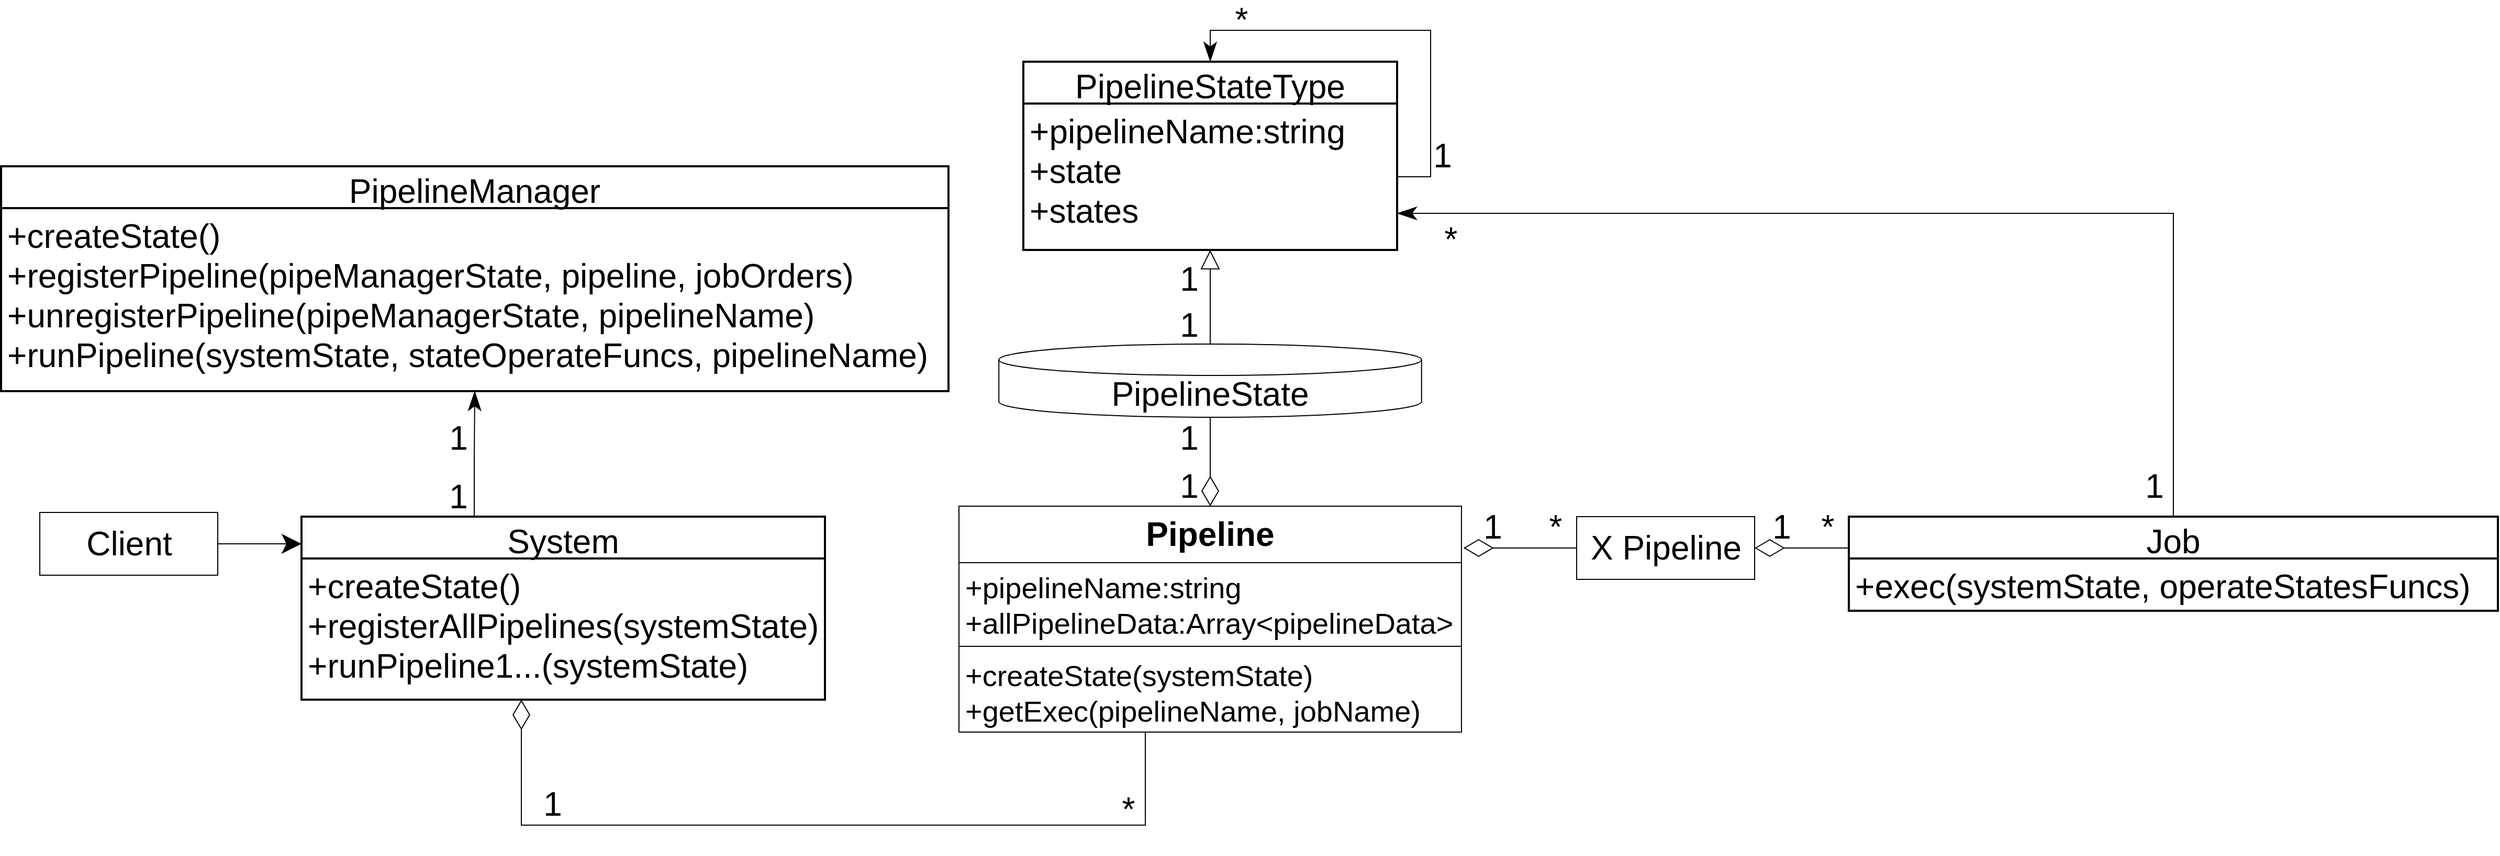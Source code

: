 <mxfile version="14.6.13" type="device"><diagram id="SdKAeuxboLakCr2Ia-L-" name="第 1 页"><mxGraphModel dx="2670" dy="2589" grid="1" gridSize="10" guides="1" tooltips="1" connect="1" arrows="1" fold="1" page="1" pageScale="1" pageWidth="827" pageHeight="1169" math="0" shadow="0"><root><mxCell id="0"/><mxCell id="1" parent="0"/><mxCell id="YkpAB-vfGUYQzHHeFM_L-6" style="edgeStyle=orthogonalEdgeStyle;rounded=0;orthogonalLoop=1;jettySize=auto;html=1;endArrow=none;endFill=0;startSize=26;endSize=26;startArrow=diamondThin;startFill=0;exitX=1.004;exitY=0.185;exitDx=0;exitDy=0;exitPerimeter=0;" parent="1" source="YkpAB-vfGUYQzHHeFM_L-51" edge="1"><mxGeometry relative="1" as="geometry"><mxPoint x="1138" y="195" as="sourcePoint"/><mxPoint x="1258" y="195" as="targetPoint"/></mxGeometry></mxCell><mxCell id="YkpAB-vfGUYQzHHeFM_L-75" style="edgeStyle=orthogonalEdgeStyle;rounded=0;orthogonalLoop=1;jettySize=auto;html=1;entryX=1;entryY=0.75;entryDx=0;entryDy=0;fontSize=28;endArrow=classicThin;endFill=1;startSize=16;endSize=16;exitX=0.5;exitY=0;exitDx=0;exitDy=0;" parent="1" source="YkpAB-vfGUYQzHHeFM_L-9" target="YkpAB-vfGUYQzHHeFM_L-72" edge="1"><mxGeometry relative="1" as="geometry"/></mxCell><mxCell id="YkpAB-vfGUYQzHHeFM_L-9" value="Job" style="swimlane;childLayout=stackLayout;horizontal=1;startSize=40;horizontalStack=0;rounded=0;fontSize=32;fontStyle=0;strokeWidth=2;resizeParent=0;resizeLast=1;shadow=0;dashed=0;align=center;" parent="1" vertex="1"><mxGeometry x="1518" y="165" width="620" height="90" as="geometry"/></mxCell><mxCell id="YkpAB-vfGUYQzHHeFM_L-10" value="+exec(systemState, operateStatesFuncs)" style="align=left;strokeColor=none;fillColor=none;spacingLeft=4;fontSize=32;verticalAlign=top;resizable=0;rotatable=0;part=1;" parent="YkpAB-vfGUYQzHHeFM_L-9" vertex="1"><mxGeometry y="40" width="620" height="50" as="geometry"/></mxCell><mxCell id="YkpAB-vfGUYQzHHeFM_L-14" value="PipelineManager" style="swimlane;childLayout=stackLayout;horizontal=1;startSize=40;horizontalStack=0;rounded=0;fontSize=32;fontStyle=0;strokeWidth=2;resizeParent=0;resizeLast=1;shadow=0;dashed=0;align=center;" parent="1" vertex="1"><mxGeometry x="-247" y="-170" width="905" height="215" as="geometry"/></mxCell><mxCell id="YkpAB-vfGUYQzHHeFM_L-15" value="+createState()&#10;+registerPipeline(pipeManagerState, pipeline, jobOrders)&#10;+unregisterPipeline(pipeManagerState, pipelineName)&#10;+runPipeline(systemState, stateOperateFuncs, pipelineName)" style="align=left;strokeColor=none;fillColor=none;spacingLeft=4;fontSize=32;verticalAlign=top;resizable=0;rotatable=0;part=1;" parent="YkpAB-vfGUYQzHHeFM_L-14" vertex="1"><mxGeometry y="40" width="905" height="175" as="geometry"/></mxCell><mxCell id="YkpAB-vfGUYQzHHeFM_L-20" value="&lt;font style=&quot;font-size: 32px&quot;&gt;1&lt;/font&gt;" style="text;html=1;strokeColor=none;fillColor=none;align=center;verticalAlign=middle;whiteSpace=wrap;rounded=0;" parent="1" vertex="1"><mxGeometry x="1158.0" y="165" width="40" height="20" as="geometry"/></mxCell><mxCell id="YkpAB-vfGUYQzHHeFM_L-21" value="&lt;font style=&quot;font-size: 32px&quot;&gt;*&lt;/font&gt;" style="text;html=1;strokeColor=none;fillColor=none;align=center;verticalAlign=middle;whiteSpace=wrap;rounded=0;" parent="1" vertex="1"><mxGeometry x="1218.0" y="165" width="40" height="20" as="geometry"/></mxCell><mxCell id="qTLOZulCFX05dbEinUKC-3" style="edgeStyle=orthogonalEdgeStyle;rounded=0;orthogonalLoop=1;jettySize=auto;html=1;startArrow=diamondThin;startFill=0;endArrow=none;endFill=0;endSize=26;startSize=26;" parent="1" source="YkpAB-vfGUYQzHHeFM_L-51" edge="1"><mxGeometry relative="1" as="geometry"><mxPoint x="908" y="70" as="targetPoint"/></mxGeometry></mxCell><mxCell id="YkpAB-vfGUYQzHHeFM_L-51" value="Pipeline" style="swimlane;fontStyle=1;align=center;verticalAlign=top;childLayout=stackLayout;horizontal=1;startSize=54;horizontalStack=0;resizeParent=1;resizeParentMax=0;resizeLast=0;collapsible=1;marginBottom=0;fontSize=32;" parent="1" vertex="1"><mxGeometry x="668" y="155" width="480" height="216" as="geometry"/></mxCell><mxCell id="YkpAB-vfGUYQzHHeFM_L-52" value="+pipelineName:string&#10;+allPipelineData:Array&lt;pipelineData&gt;" style="text;strokeColor=none;fillColor=none;align=left;verticalAlign=top;spacingLeft=4;spacingRight=4;overflow=hidden;rotatable=0;points=[[0,0.5],[1,0.5]];portConstraint=eastwest;fontSize=28;" parent="YkpAB-vfGUYQzHHeFM_L-51" vertex="1"><mxGeometry y="54" width="480" height="76" as="geometry"/></mxCell><mxCell id="YkpAB-vfGUYQzHHeFM_L-53" value="" style="line;strokeWidth=1;fillColor=none;align=left;verticalAlign=middle;spacingTop=-1;spacingLeft=3;spacingRight=3;rotatable=0;labelPosition=right;points=[];portConstraint=eastwest;" parent="YkpAB-vfGUYQzHHeFM_L-51" vertex="1"><mxGeometry y="130" width="480" height="8" as="geometry"/></mxCell><mxCell id="YkpAB-vfGUYQzHHeFM_L-54" value="+createState(systemState)&#10;+getExec(pipelineName, jobName)" style="text;strokeColor=none;fillColor=none;align=left;verticalAlign=top;spacingLeft=4;spacingRight=4;overflow=hidden;rotatable=0;points=[[0,0.5],[1,0.5]];portConstraint=eastwest;fontSize=28;" parent="YkpAB-vfGUYQzHHeFM_L-51" vertex="1"><mxGeometry y="138" width="480" height="78" as="geometry"/></mxCell><mxCell id="YkpAB-vfGUYQzHHeFM_L-85" style="edgeStyle=orthogonalEdgeStyle;rounded=0;orthogonalLoop=1;jettySize=auto;html=1;entryX=0.5;entryY=1;entryDx=0;entryDy=0;fontSize=28;endArrow=classicThin;endFill=1;startSize=16;endSize=16;exitX=0.33;exitY=0.003;exitDx=0;exitDy=0;exitPerimeter=0;" parent="1" source="YkpAB-vfGUYQzHHeFM_L-61" target="YkpAB-vfGUYQzHHeFM_L-15" edge="1"><mxGeometry relative="1" as="geometry"><mxPoint x="220" y="150" as="sourcePoint"/><Array as="points"/></mxGeometry></mxCell><mxCell id="YkpAB-vfGUYQzHHeFM_L-61" value="System" style="swimlane;childLayout=stackLayout;horizontal=1;startSize=40;horizontalStack=0;rounded=0;fontSize=32;fontStyle=0;strokeWidth=2;resizeParent=0;resizeLast=1;shadow=0;dashed=0;align=center;" parent="1" vertex="1"><mxGeometry x="40" y="165" width="500" height="175" as="geometry"/></mxCell><mxCell id="YkpAB-vfGUYQzHHeFM_L-62" value="+createState()&#10;+registerAllPipelines(systemState)&#10;+runPipeline1...(systemState)" style="align=left;strokeColor=none;fillColor=none;spacingLeft=4;fontSize=32;verticalAlign=top;resizable=0;rotatable=0;part=1;" parent="YkpAB-vfGUYQzHHeFM_L-61" vertex="1"><mxGeometry y="40" width="500" height="135" as="geometry"/></mxCell><mxCell id="YkpAB-vfGUYQzHHeFM_L-64" style="edgeStyle=orthogonalEdgeStyle;rounded=0;orthogonalLoop=1;jettySize=auto;html=1;fontSize=28;endArrow=classic;endFill=1;startSize=16;endSize=16;" parent="1" source="YkpAB-vfGUYQzHHeFM_L-63" edge="1"><mxGeometry relative="1" as="geometry"><mxPoint x="40" y="191" as="targetPoint"/></mxGeometry></mxCell><mxCell id="YkpAB-vfGUYQzHHeFM_L-63" value="Client" style="html=1;fontSize=32;" parent="1" vertex="1"><mxGeometry x="-210" y="161.0" width="170" height="60" as="geometry"/></mxCell><mxCell id="YkpAB-vfGUYQzHHeFM_L-66" value="&lt;font style=&quot;font-size: 32px&quot;&gt;1&lt;/font&gt;" style="text;html=1;strokeColor=none;fillColor=none;align=center;verticalAlign=middle;whiteSpace=wrap;rounded=0;fontSize=28;" parent="1" vertex="1"><mxGeometry x="170.0" y="136" width="40" height="20" as="geometry"/></mxCell><mxCell id="YkpAB-vfGUYQzHHeFM_L-67" value="&lt;span style=&quot;font-size: 32px&quot;&gt;1&lt;/span&gt;" style="text;html=1;strokeColor=none;fillColor=none;align=center;verticalAlign=middle;whiteSpace=wrap;rounded=0;fontSize=28;" parent="1" vertex="1"><mxGeometry x="170.0" y="80" width="40" height="20" as="geometry"/></mxCell><mxCell id="YkpAB-vfGUYQzHHeFM_L-71" value="PipelineStateType" style="swimlane;childLayout=stackLayout;horizontal=1;startSize=40;horizontalStack=0;rounded=0;fontSize=32;fontStyle=0;strokeWidth=2;resizeParent=0;resizeLast=1;shadow=0;dashed=0;align=center;" parent="1" vertex="1"><mxGeometry x="729.5" y="-270" width="357" height="180" as="geometry"/></mxCell><mxCell id="YkpAB-vfGUYQzHHeFM_L-74" style="edgeStyle=orthogonalEdgeStyle;rounded=0;orthogonalLoop=1;jettySize=auto;html=1;entryX=0.5;entryY=0;entryDx=0;entryDy=0;fontSize=28;endArrow=classicThin;endFill=1;startSize=16;endSize=16;exitX=1;exitY=0.5;exitDx=0;exitDy=0;" parent="YkpAB-vfGUYQzHHeFM_L-71" source="YkpAB-vfGUYQzHHeFM_L-72" target="YkpAB-vfGUYQzHHeFM_L-71" edge="1"><mxGeometry relative="1" as="geometry"><Array as="points"><mxPoint x="389" y="110"/><mxPoint x="389" y="-30"/><mxPoint x="179" y="-30"/></Array></mxGeometry></mxCell><mxCell id="YkpAB-vfGUYQzHHeFM_L-72" value="+pipelineName:string&#10;+state&#10;+states" style="align=left;strokeColor=none;fillColor=none;spacingLeft=4;fontSize=32;verticalAlign=top;resizable=0;rotatable=0;part=1;" parent="YkpAB-vfGUYQzHHeFM_L-71" vertex="1"><mxGeometry y="40" width="357" height="140" as="geometry"/></mxCell><mxCell id="YkpAB-vfGUYQzHHeFM_L-76" style="edgeStyle=orthogonalEdgeStyle;rounded=0;orthogonalLoop=1;jettySize=auto;html=1;entryX=0.505;entryY=1;entryDx=0;entryDy=0;entryPerimeter=0;fontSize=28;endArrow=none;endFill=0;startSize=26;endSize=26;startArrow=diamondThin;startFill=0;" parent="1" target="YkpAB-vfGUYQzHHeFM_L-54" edge="1"><mxGeometry relative="1" as="geometry"><Array as="points"><mxPoint x="250" y="460"/><mxPoint x="846" y="460"/></Array><mxPoint x="250" y="340" as="sourcePoint"/></mxGeometry></mxCell><mxCell id="YkpAB-vfGUYQzHHeFM_L-77" value="&lt;font style=&quot;font-size: 32px&quot;&gt;*&lt;/font&gt;" style="text;html=1;strokeColor=none;fillColor=none;align=center;verticalAlign=middle;whiteSpace=wrap;rounded=0;fontSize=28;" parent="1" vertex="1"><mxGeometry x="810" y="440" width="40" height="10" as="geometry"/></mxCell><mxCell id="YkpAB-vfGUYQzHHeFM_L-78" value="&lt;font style=&quot;font-size: 32px&quot;&gt;1&lt;/font&gt;" style="text;html=1;strokeColor=none;fillColor=none;align=center;verticalAlign=middle;whiteSpace=wrap;rounded=0;fontSize=28;" parent="1" vertex="1"><mxGeometry x="260.0" y="430" width="40" height="20" as="geometry"/></mxCell><mxCell id="YkpAB-vfGUYQzHHeFM_L-79" value="&lt;font style=&quot;font-size: 32px&quot;&gt;1&lt;/font&gt;" style="text;html=1;strokeColor=none;fillColor=none;align=center;verticalAlign=middle;whiteSpace=wrap;rounded=0;fontSize=28;" parent="1" vertex="1"><mxGeometry x="1110.0" y="-190" width="40" height="20" as="geometry"/></mxCell><mxCell id="YkpAB-vfGUYQzHHeFM_L-80" value="&lt;font style=&quot;font-size: 32px&quot;&gt;*&lt;/font&gt;" style="text;html=1;strokeColor=none;fillColor=none;align=center;verticalAlign=middle;whiteSpace=wrap;rounded=0;fontSize=28;" parent="1" vertex="1"><mxGeometry x="918.0" y="-320" width="40" height="20" as="geometry"/></mxCell><mxCell id="YkpAB-vfGUYQzHHeFM_L-81" value="&lt;font style=&quot;font-size: 32px&quot;&gt;1&lt;/font&gt;" style="text;html=1;strokeColor=none;fillColor=none;align=center;verticalAlign=middle;whiteSpace=wrap;rounded=0;fontSize=28;" parent="1" vertex="1"><mxGeometry x="1790.0" y="126" width="40" height="20" as="geometry"/></mxCell><mxCell id="YkpAB-vfGUYQzHHeFM_L-82" value="&lt;font style=&quot;font-size: 32px&quot;&gt;*&lt;/font&gt;" style="text;html=1;strokeColor=none;fillColor=none;align=center;verticalAlign=middle;whiteSpace=wrap;rounded=0;fontSize=28;" parent="1" vertex="1"><mxGeometry x="1118.0" y="-110" width="40" height="20" as="geometry"/></mxCell><mxCell id="YkpAB-vfGUYQzHHeFM_L-83" value="&lt;font style=&quot;font-size: 32px&quot;&gt;1&lt;/font&gt;" style="text;html=1;strokeColor=none;fillColor=none;align=center;verticalAlign=middle;whiteSpace=wrap;rounded=0;fontSize=28;" parent="1" vertex="1"><mxGeometry x="868.0" y="126" width="40" height="20" as="geometry"/></mxCell><mxCell id="YkpAB-vfGUYQzHHeFM_L-84" value="&lt;font style=&quot;font-size: 32px&quot;&gt;1&lt;/font&gt;" style="text;html=1;strokeColor=none;fillColor=none;align=center;verticalAlign=middle;whiteSpace=wrap;rounded=0;fontSize=28;" parent="1" vertex="1"><mxGeometry x="868.0" y="80" width="40" height="20" as="geometry"/></mxCell><mxCell id="qTLOZulCFX05dbEinUKC-4" style="edgeStyle=orthogonalEdgeStyle;rounded=0;orthogonalLoop=1;jettySize=auto;html=1;endArrow=block;endFill=0;endSize=16;startSize=16;exitX=0.5;exitY=0;exitDx=0;exitDy=0;exitPerimeter=0;" parent="1" source="v8dwpk9ilFLIW0wnVLCH-1" target="YkpAB-vfGUYQzHHeFM_L-72" edge="1"><mxGeometry relative="1" as="geometry"><mxPoint x="908" y="10" as="sourcePoint"/></mxGeometry></mxCell><mxCell id="qTLOZulCFX05dbEinUKC-5" value="&lt;font style=&quot;font-size: 32px&quot;&gt;1&lt;/font&gt;" style="text;html=1;strokeColor=none;fillColor=none;align=center;verticalAlign=middle;whiteSpace=wrap;rounded=0;fontSize=28;" parent="1" vertex="1"><mxGeometry x="868.0" y="-28" width="40" height="20" as="geometry"/></mxCell><mxCell id="qTLOZulCFX05dbEinUKC-6" value="&lt;font style=&quot;font-size: 32px&quot;&gt;1&lt;/font&gt;" style="text;html=1;strokeColor=none;fillColor=none;align=center;verticalAlign=middle;whiteSpace=wrap;rounded=0;fontSize=28;" parent="1" vertex="1"><mxGeometry x="868.0" y="-72.5" width="40" height="20" as="geometry"/></mxCell><mxCell id="v8dwpk9ilFLIW0wnVLCH-1" value="&lt;span style=&quot;font-size: 32px&quot;&gt;PipelineState&lt;/span&gt;" style="shape=cylinder3;whiteSpace=wrap;html=1;boundedLbl=1;backgroundOutline=1;size=15;" parent="1" vertex="1"><mxGeometry x="706.12" width="403.75" height="70" as="geometry"/></mxCell><mxCell id="v8dwpk9ilFLIW0wnVLCH-4" style="edgeStyle=orthogonalEdgeStyle;rounded=0;orthogonalLoop=1;jettySize=auto;html=1;endArrow=none;endFill=0;startArrow=diamondThin;startFill=0;endSize=26;startSize=26;" parent="1" source="v8dwpk9ilFLIW0wnVLCH-3" edge="1"><mxGeometry relative="1" as="geometry"><mxPoint x="1518" y="195" as="targetPoint"/><Array as="points"><mxPoint x="1518" y="195"/></Array></mxGeometry></mxCell><mxCell id="v8dwpk9ilFLIW0wnVLCH-3" value="X Pipeline" style="html=1;fontSize=32;" parent="1" vertex="1"><mxGeometry x="1258" y="165.0" width="170" height="60" as="geometry"/></mxCell><mxCell id="v8dwpk9ilFLIW0wnVLCH-5" value="&lt;font style=&quot;font-size: 32px&quot;&gt;1&lt;/font&gt;" style="text;html=1;strokeColor=none;fillColor=none;align=center;verticalAlign=middle;whiteSpace=wrap;rounded=0;" parent="1" vertex="1"><mxGeometry x="1434.0" y="165" width="40" height="20" as="geometry"/></mxCell><mxCell id="v8dwpk9ilFLIW0wnVLCH-6" value="&lt;font style=&quot;font-size: 32px&quot;&gt;*&lt;/font&gt;" style="text;html=1;strokeColor=none;fillColor=none;align=center;verticalAlign=middle;whiteSpace=wrap;rounded=0;" parent="1" vertex="1"><mxGeometry x="1478.0" y="165" width="40" height="20" as="geometry"/></mxCell></root></mxGraphModel></diagram></mxfile>